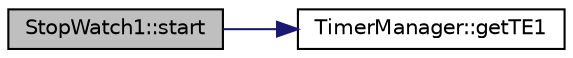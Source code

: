digraph G
{
  edge [fontname="Helvetica",fontsize="10",labelfontname="Helvetica",labelfontsize="10"];
  node [fontname="Helvetica",fontsize="10",shape=record];
  rankdir=LR;
  Node1 [label="StopWatch1::start",height=0.2,width=0.4,color="black", fillcolor="grey75", style="filled" fontcolor="black"];
  Node1 -> Node2 [color="midnightblue",fontsize="10",style="solid"];
  Node2 [label="TimerManager::getTE1",height=0.2,width=0.4,color="black", fillcolor="white", style="filled",URL="$class_timer_manager.html#a1ade1eb2e2963c0b454dcb2dc74a1622"];
}
